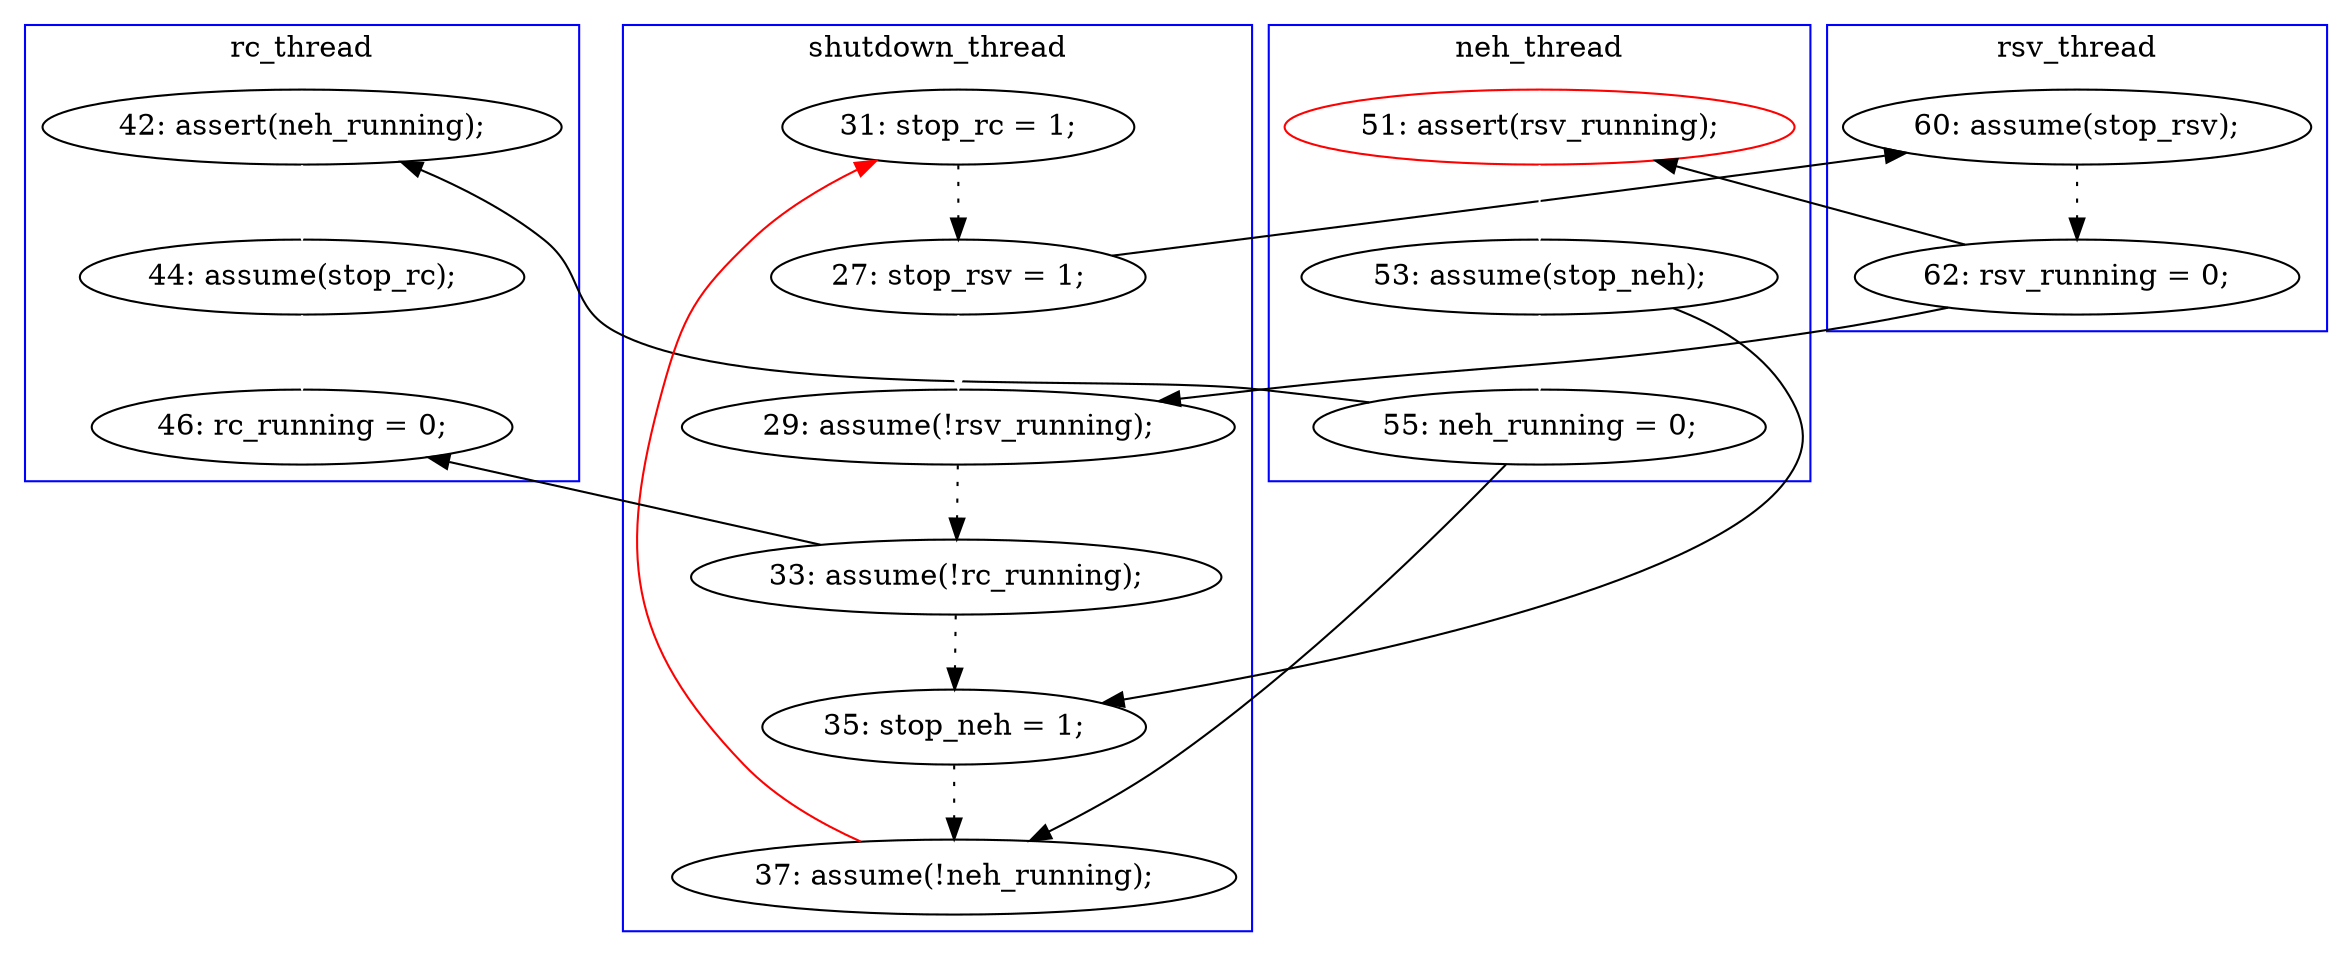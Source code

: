 digraph Counterexample {
	25 -> 28 [color = white, style = solid]
	22 -> 30 [color = black, style = solid, constraint = false]
	21 -> 27 [color = black, style = solid, constraint = false]
	19 -> 23 [color = black, style = solid, constraint = false]
	27 -> 30 [color = black, style = dotted]
	28 -> 31 [color = white, style = solid]
	30 -> 12 [color = red, style = solid, constraint = false]
	21 -> 22 [color = white, style = solid]
	26 -> 27 [color = black, style = dotted]
	26 -> 31 [color = black, style = solid, constraint = false]
	22 -> 25 [color = black, style = solid, constraint = false]
	14 -> 23 [color = white, style = solid]
	17 -> 19 [color = black, style = dotted]
	19 -> 20 [color = black, style = solid, constraint = false]
	23 -> 26 [color = black, style = dotted]
	12 -> 14 [color = black, style = dotted]
	14 -> 17 [color = black, style = solid, constraint = false]
	20 -> 21 [color = white, style = solid]
	subgraph cluster1 {
		label = shutdown_thread
		color = blue
		26  [label = "33: assume(!rc_running);"]
		27  [label = "35: stop_neh = 1;"]
		12  [label = "31: stop_rc = 1;"]
		14  [label = "27: stop_rsv = 1;"]
		30  [label = "37: assume(!neh_running);"]
		23  [label = "29: assume(!rsv_running);"]
	}
	subgraph cluster3 {
		label = neh_thread
		color = blue
		20  [label = "51: assert(rsv_running);", color = red]
		21  [label = "53: assume(stop_neh);"]
		22  [label = "55: neh_running = 0;"]
	}
	subgraph cluster4 {
		label = rsv_thread
		color = blue
		17  [label = "60: assume(stop_rsv);"]
		19  [label = "62: rsv_running = 0;"]
	}
	subgraph cluster2 {
		label = rc_thread
		color = blue
		28  [label = "44: assume(stop_rc);"]
		31  [label = "46: rc_running = 0;"]
		25  [label = "42: assert(neh_running);"]
	}
}